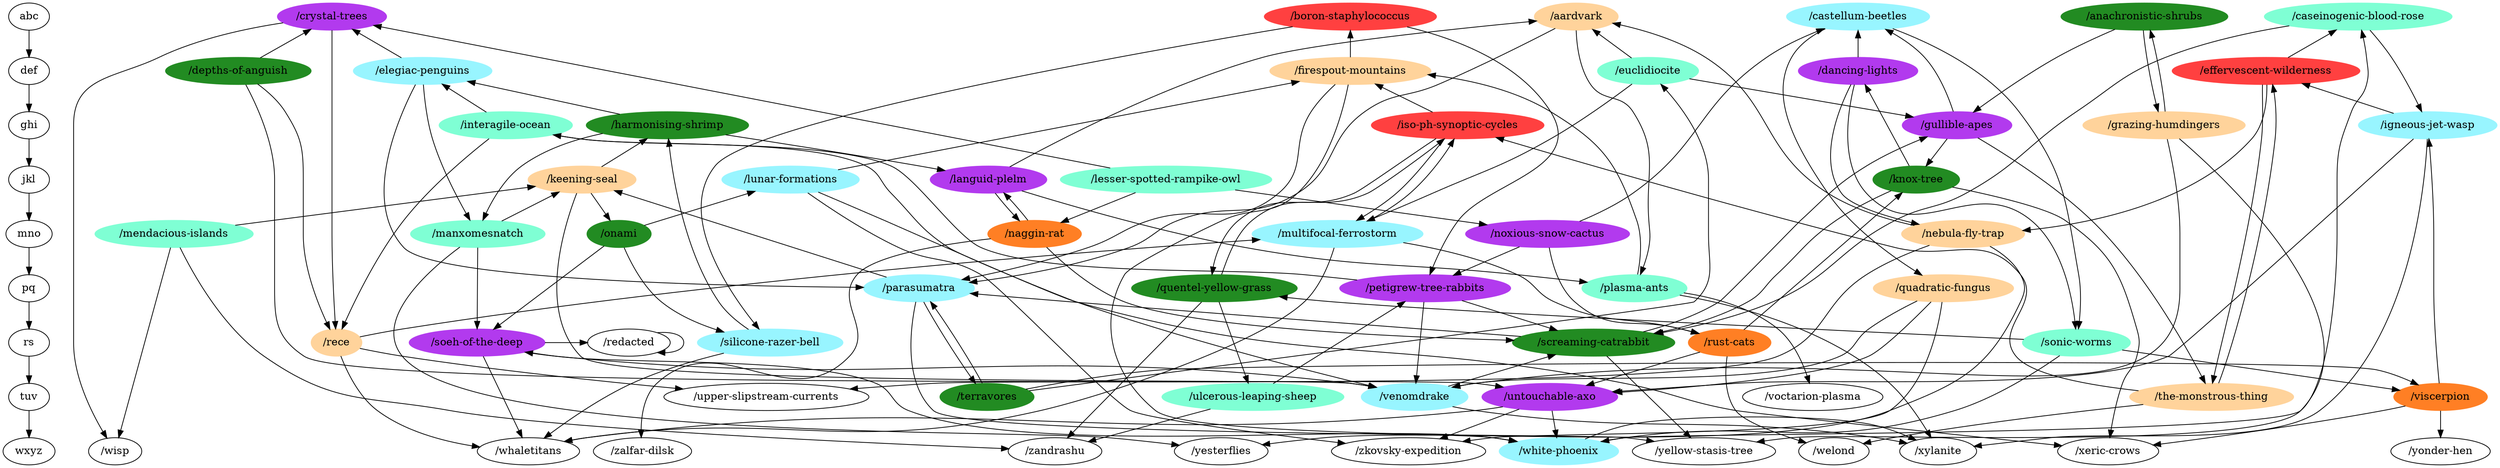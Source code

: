 digraph G {
abc->def->ghi->jkl->mno->pq->rs->tuv->wxyz;
{ rank=same;
abc;
"/boron-staphylococcus" [color=brown1,style=filled];
"/castellum-beetles" [color=cadetblue1,style=filled];
"/crystal-trees" [color=darkorchid2,style=filled];
"/anachronistic-shrubs" [color=forestgreen,style=filled];
"/caseinogenic-blood-rose" [color=aquamarine,style=filled];
"/aardvark" [color=burlywood1,style=filled];
}
{ rank=same;
def;
"/effervescent-wilderness" [color=brown1,style=filled];
"/firespout-mountains" [color=burlywood1,style=filled];
"/dancing-lights" [color=darkorchid2,style=filled];
"/euclidiocite" [color=aquamarine,style=filled];
"/depths-of-anguish" [color=forestgreen,style=filled];
"/elegiac-penguins" [color=cadetblue1,style=filled];
}
{ rank=same;
ghi;
"/iso-ph-synoptic-cycles" [color=brown1,style=filled];
"/harmonising-shrimp" [color=forestgreen,style=filled];
"/igneous-jet-wasp" [color=cadetblue1,style=filled];
"/grazing-humdingers" [color=burlywood1,style=filled];
"/interagile-ocean" [color=aquamarine,style=filled];
"/gullible-apes" [color=darkorchid2,style=filled];
}
{ rank=same;
jkl;
"/lunar-formations" [color=cadetblue1,style=filled];
"/lesser-spotted-rampike-owl" [color=aquamarine,style=filled];
"/languid-plelm" [color=darkorchid2,style=filled];
"/knox-tree" [color=forestgreen,style=filled];
"/keening-seal" [color=burlywood1,style=filled];
}
{ rank=same;
mno;
"/naggin-rat" [color=chocolate1,style=filled];
"/multifocal-ferrostorm" [color=cadetblue1,style=filled];
"/nebula-fly-trap" [color=burlywood1,style=filled];
"/noxious-snow-cactus" [color=darkorchid2,style=filled];
"/mendacious-islands" [color=aquamarine,style=filled];
"/onami" [color=forestgreen,style=filled];
"/manxomesnatch" [color=aquamarine,style=filled];
}
{ rank=same;
pq;
"/petigrew-tree-rabbits" [color=darkorchid2,style=filled];
"/quentel-yellow-grass" [color=forestgreen,style=filled];
"/quadratic-fungus" [color=burlywood1,style=filled];
"/parasumatra" [color=cadetblue1,style=filled];
"/plasma-ants" [color=aquamarine,style=filled];
}
{ rank=same;
rs;
"/soeh-of-the-deep" [color=darkorchid2,style=filled];
"/rece" [color=burlywood1,style=filled];
"/rust-cats" [color=chocolate1,style=filled];
"/sonic-worms" [color=aquamarine,style=filled];
"/silicone-razer-bell" [color=cadetblue1,style=filled];
"/redacted";
"/screaming-catrabbit" [color=forestgreen,style=filled];
}
{ rank=same;
tuv;
"/untouchable-axo" [color=darkorchid2,style=filled];
"/upper-slipstream-currents";
"/venomdrake" [color=cadetblue1,style=filled];
"/viscerpion" [color=chocolate1,style=filled];
"/ulcerous-leaping-sheep" [color=aquamarine,style=filled];
"/the-monstrous-thing" [color=burlywood1,style=filled];
"/voctarion-plasma";
"/terravores" [color=forestgreen,style=filled];
}
{ rank=same;
wxyz;
"/xeric-crows";
"/zalfar-dilsk";
"/wisp";
"/yonder-hen";
"/welond";
"/zandrashu";
"/yesterflies";
"/yellow-stasis-tree";
"/whaletitans";
"/white-phoenix" [color=cadetblue1,style=filled];
"/xylanite";
"/zkovsky-expedition";
}
"/lunar-formations" -> "/firespout-mountains";
"/lunar-formations" -> "/xeric-crows";
"/lunar-formations" -> "/zkovsky-expedition";
"/naggin-rat" -> "/zalfar-dilsk";
"/naggin-rat" -> "/languid-plelm";
"/naggin-rat" -> "/screaming-catrabbit";
"/iso-ph-synoptic-cycles" -> "/multifocal-ferrostorm";
"/iso-ph-synoptic-cycles" -> "/firespout-mountains";
"/iso-ph-synoptic-cycles" -> "/quentel-yellow-grass";
"/multifocal-ferrostorm" -> "/iso-ph-synoptic-cycles";
"/multifocal-ferrostorm" -> "/rust-cats";
"/multifocal-ferrostorm" -> "/whaletitans";
"/effervescent-wilderness" -> "/nebula-fly-trap";
"/effervescent-wilderness" -> "/the-monstrous-thing";
"/effervescent-wilderness" -> "/caseinogenic-blood-rose";
"/harmonising-shrimp" -> "/languid-plelm";
"/harmonising-shrimp" -> "/elegiac-penguins";
"/harmonising-shrimp" -> "/manxomesnatch";
"/soeh-of-the-deep" -> "/whaletitans";
"/soeh-of-the-deep" -> "/white-phoenix";
"/soeh-of-the-deep" -> "/redacted";
"/boron-staphylococcus" -> "/petigrew-tree-rabbits";
"/boron-staphylococcus" -> "/silicone-razer-bell";
"/untouchable-axo" -> "/whaletitans";
"/untouchable-axo" -> "/white-phoenix";
"/untouchable-axo" -> "/zkovsky-expedition";
"/castellum-beetles" -> "/quadratic-fungus";
"/castellum-beetles" -> "/sonic-worms";
"/firespout-mountains" -> "/boron-staphylococcus";
"/firespout-mountains" -> "/parasumatra";
"/firespout-mountains" -> "/white-phoenix";
"/nebula-fly-trap" -> "/upper-slipstream-currents";
"/nebula-fly-trap" -> "/yesterflies";
"/nebula-fly-trap" -> "/aardvark";
"/igneous-jet-wasp" -> "/effervescent-wilderness";
"/igneous-jet-wasp" -> "/untouchable-axo";
"/igneous-jet-wasp" -> "/xylanite";
"/lesser-spotted-rampike-owl" -> "/naggin-rat";
"/lesser-spotted-rampike-owl" -> "/noxious-snow-cactus";
"/lesser-spotted-rampike-owl" -> "/crystal-trees";
"/venomdrake" -> "/soeh-of-the-deep";
"/venomdrake" -> "/xylanite";
"/venomdrake" -> "/screaming-catrabbit";
"/petigrew-tree-rabbits" -> "/venomdrake";
"/petigrew-tree-rabbits" -> "/interagile-ocean";
"/petigrew-tree-rabbits" -> "/screaming-catrabbit";
"/quentel-yellow-grass" -> "/iso-ph-synoptic-cycles";
"/quentel-yellow-grass" -> "/zandrashu";
"/quentel-yellow-grass" -> "/ulcerous-leaping-sheep";
"/noxious-snow-cactus" -> "/castellum-beetles";
"/noxious-snow-cactus" -> "/petigrew-tree-rabbits";
"/noxious-snow-cactus" -> "/rust-cats";
"/grazing-humdingers" -> "/venomdrake";
"/grazing-humdingers" -> "/yellow-stasis-tree";
"/grazing-humdingers" -> "/anachronistic-shrubs";
"/viscerpion" -> "/xeric-crows";
"/viscerpion" -> "/igneous-jet-wasp";
"/viscerpion" -> "/yonder-hen";
"/mendacious-islands" -> "/wisp";
"/mendacious-islands" -> "/zandrashu";
"/mendacious-islands" -> "/keening-seal";
"/dancing-lights" -> "/castellum-beetles";
"/dancing-lights" -> "/nebula-fly-trap";
"/dancing-lights" -> "/sonic-worms";
"/rece" -> "/multifocal-ferrostorm";
"/rece" -> "/upper-slipstream-currents";
"/rece" -> "/whaletitans";
"/languid-plelm" -> "/naggin-rat";
"/languid-plelm" -> "/plasma-ants";
"/languid-plelm" -> "/aardvark";
"/interagile-ocean" -> "/venomdrake";
"/interagile-ocean" -> "/rece";
"/interagile-ocean" -> "/elegiac-penguins";
"/ulcerous-leaping-sheep" -> "/petigrew-tree-rabbits";
"/ulcerous-leaping-sheep" -> "/zandrashu";
"/quadratic-fungus" -> "/untouchable-axo";
"/quadratic-fungus" -> "/venomdrake";
"/quadratic-fungus" -> "/zkovsky-expedition";
"/rust-cats" -> "/untouchable-axo";
"/rust-cats" -> "/welond";
"/rust-cats" -> "/knox-tree";
"/euclidiocite" -> "/multifocal-ferrostorm";
"/euclidiocite" -> "/gullible-apes";
"/euclidiocite" -> "/aardvark";
"/sonic-worms" -> "/quentel-yellow-grass";
"/sonic-worms" -> "/viscerpion";
"/sonic-worms" -> "/white-phoenix";
"/crystal-trees" -> "/wisp";
"/crystal-trees" -> "/rece";
"/silicone-razer-bell" -> "/harmonising-shrimp";
"/silicone-razer-bell" -> "/whaletitans";
"/depths-of-anguish" -> "/untouchable-axo";
"/depths-of-anguish" -> "/rece";
"/depths-of-anguish" -> "/crystal-trees";
"/elegiac-penguins" -> "/crystal-trees";
"/elegiac-penguins" -> "/parasumatra";
"/elegiac-penguins" -> "/manxomesnatch";
"/the-monstrous-thing" -> "/iso-ph-synoptic-cycles";
"/the-monstrous-thing" -> "/effervescent-wilderness";
"/the-monstrous-thing" -> "/welond";
"/onami" -> "/lunar-formations";
"/onami" -> "/soeh-of-the-deep";
"/onami" -> "/silicone-razer-bell";
"/gullible-apes" -> "/castellum-beetles";
"/gullible-apes" -> "/the-monstrous-thing";
"/gullible-apes" -> "/knox-tree";
"/knox-tree" -> "/xeric-crows";
"/knox-tree" -> "/dancing-lights";
"/knox-tree" -> "/screaming-catrabbit";
"/parasumatra" -> "/yellow-stasis-tree";
"/parasumatra" -> "/keening-seal";
"/parasumatra" -> "/terravores";
"/white-phoenix" -> "/caseinogenic-blood-rose";
"/white-phoenix" -> "/xylanite";
"/manxomesnatch" -> "/soeh-of-the-deep";
"/manxomesnatch" -> "/yesterflies";
"/manxomesnatch" -> "/keening-seal";
"/redacted" -> "/redacted";
"/plasma-ants" -> "/firespout-mountains";
"/plasma-ants" -> "/xylanite";
"/plasma-ants" -> "/voctarion-plasma";
"/anachronistic-shrubs" -> "/grazing-humdingers";
"/anachronistic-shrubs" -> "/gullible-apes";
"/keening-seal" -> "/harmonising-shrimp";
"/keening-seal" -> "/venomdrake";
"/keening-seal" -> "/onami";
"/caseinogenic-blood-rose" -> "/igneous-jet-wasp";
"/caseinogenic-blood-rose" -> "/screaming-catrabbit";
"/terravores" -> "/viscerpion";
"/terravores" -> "/euclidiocite";
"/terravores" -> "/parasumatra";
"/screaming-catrabbit" -> "/yellow-stasis-tree";
"/screaming-catrabbit" -> "/gullible-apes";
"/screaming-catrabbit" -> "/parasumatra";
"/aardvark" -> "/parasumatra";
"/aardvark" -> "/plasma-ants";
}
